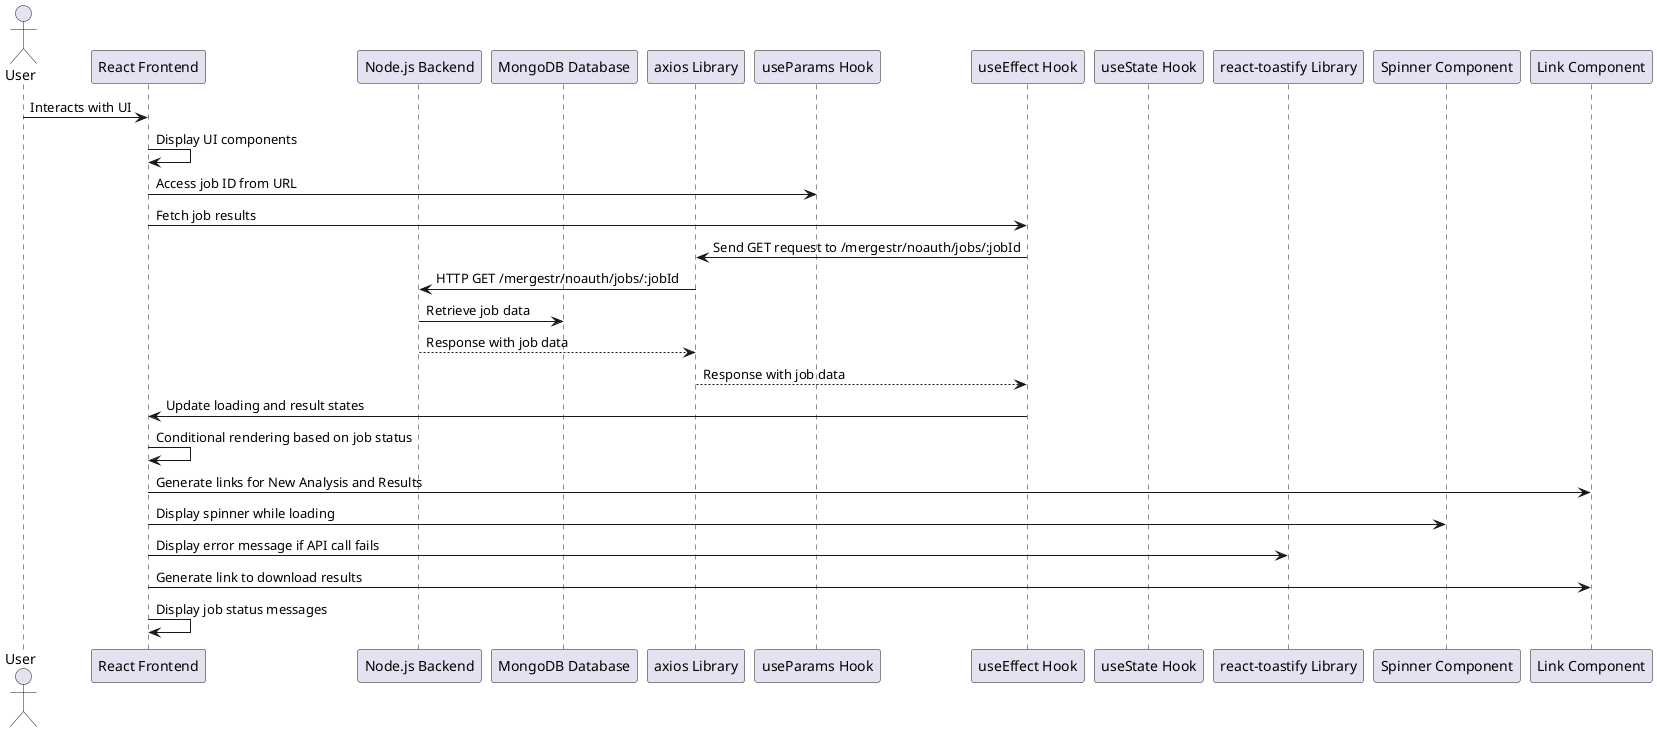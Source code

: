 ' @startuml

' actor User
' participant ReactApp as "React Frontend"
' participant NodeBackend as "Node.js Backend"
' participant MongoDB as "MongoDB Database"

' User -> ReactApp: Interacts with UI

' ReactApp -> ReactApp: Display UI components

' User -> ReactApp: Fills out form and submits

' ReactApp -> NodeBackend: HTTP POST /mergestr/noauth/jobs

' NodeBackend -> MongoDB: Save form data and files

' NodeBackend --> ReactApp: Response with jobId

' ReactApp -> ReactApp: Update UI with jobId

' User -> ReactApp: Uploads files

' ReactApp -> NodeBackend: HTTP POST /mergestr/noauth/jobs (with files)

' NodeBackend -> MongoDB: Store uploaded files

' User -> ReactApp: Clicks Submit button

' ReactApp -> ReactApp: Validate form data

' ReactApp -> NodeBackend: HTTP POST /mergestr/noauth/jobs (validated data)

' NodeBackend -> MongoDB: Save validated data

' NodeBackend --> ReactApp: Response with jobId

' ReactApp -> ReactApp: Update UI with jobId

' @enduml




@startuml

actor User
participant ReactApp as "React Frontend"
participant NodeBackend as "Node.js Backend"
participant MongoDB as "MongoDB Database"
participant axios as "axios Library"
participant useParams as "useParams Hook"
participant useEffect as "useEffect Hook"
participant useState as "useState Hook"
participant toast as "react-toastify Library"
participant Spinner as "Spinner Component"
participant Link as "Link Component"

User -> ReactApp: Interacts with UI

ReactApp -> ReactApp: Display UI components

ReactApp -> useParams: Access job ID from URL

ReactApp -> useEffect: Fetch job results

useEffect -> axios: Send GET request to /mergestr/noauth/jobs/:jobId

axios -> NodeBackend: HTTP GET /mergestr/noauth/jobs/:jobId

NodeBackend -> MongoDB: Retrieve job data

NodeBackend --> axios: Response with job data

axios --> useEffect: Response with job data

useEffect -> ReactApp: Update loading and result states

ReactApp -> ReactApp: Conditional rendering based on job status

ReactApp -> Link: Generate links for New Analysis and Results

ReactApp -> Spinner: Display spinner while loading

ReactApp -> toast: Display error message if API call fails

ReactApp -> Link: Generate link to download results

ReactApp -> ReactApp: Display job status messages

@enduml




' @startuml

' start
' :User fills out form;
' :Validate form inputs;
' if (Inputs are valid?) then (yes)
'   :Prepare form data;
'   if (Files selected?) then (yes)
'     :Upload files;
'   else (no)
'     :Skip file upload;
'   endif
'   :Send data to backend;
'   :Display loading spinner;
'   if (Job successful?) then (yes)
'     :Display success message;
'   else (no)
'     :Display error message;
'   endif
' else (no)
'   :Display validation errors;
' endif
' stop

' @enduml


' @startuml

' start
' :Fetch job ID from URL parameters;
' :Initialize loading state;
' if (Loading?) then (yes)
'   :Display loading spinner;
' else (no)
'   if (Job status is "queued") then (yes)
'     :Display queued message;
'   else if (Job status is "running") then (yes)
'     :Display running message;
'   else if (Job status is "completed") then (yes)
'     :Display download button;
'   else if (Job status is "failed") then (yes)
'     :Display failure message;
'   endif
' endif
' stop

' @enduml

